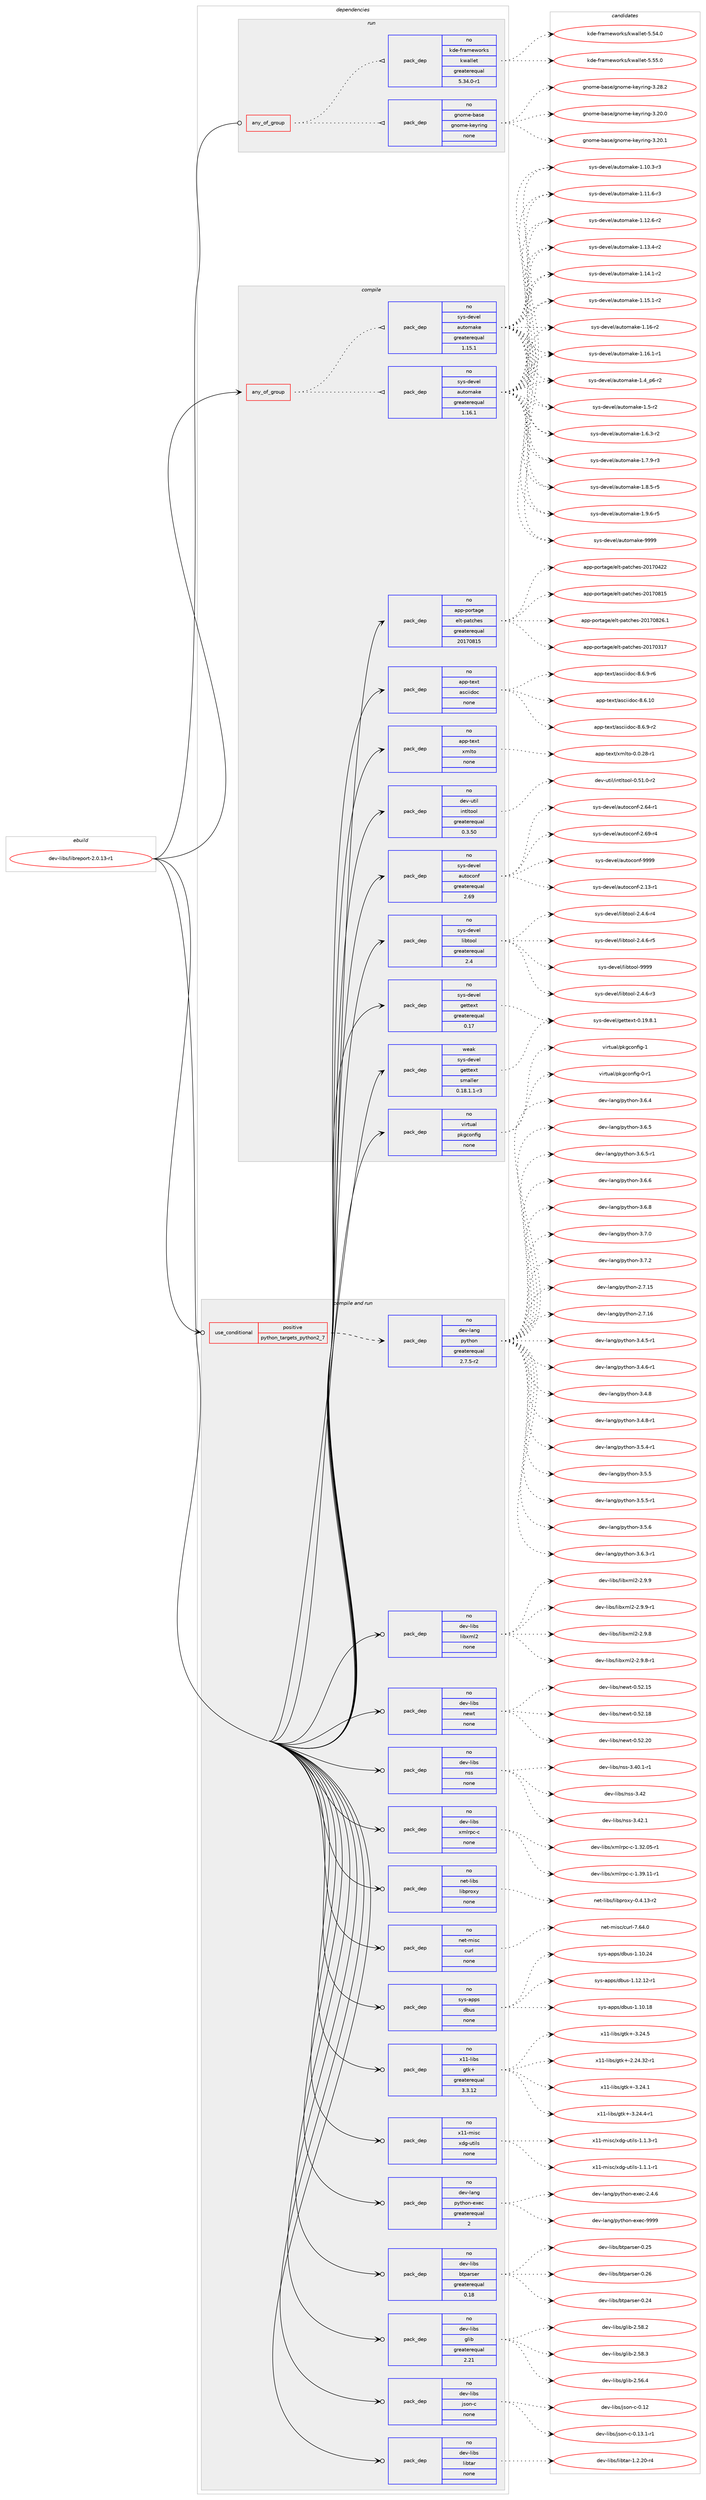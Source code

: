 digraph prolog {

# *************
# Graph options
# *************

newrank=true;
concentrate=true;
compound=true;
graph [rankdir=LR,fontname=Helvetica,fontsize=10,ranksep=1.5];#, ranksep=2.5, nodesep=0.2];
edge  [arrowhead=vee];
node  [fontname=Helvetica,fontsize=10];

# **********
# The ebuild
# **********

subgraph cluster_leftcol {
color=gray;
rank=same;
label=<<i>ebuild</i>>;
id [label="dev-libs/libreport-2.0.13-r1", color=red, width=4, href="../dev-libs/libreport-2.0.13-r1.svg"];
}

# ****************
# The dependencies
# ****************

subgraph cluster_midcol {
color=gray;
label=<<i>dependencies</i>>;
subgraph cluster_compile {
fillcolor="#eeeeee";
style=filled;
label=<<i>compile</i>>;
subgraph any22316 {
dependency1369590 [label=<<TABLE BORDER="0" CELLBORDER="1" CELLSPACING="0" CELLPADDING="4"><TR><TD CELLPADDING="10">any_of_group</TD></TR></TABLE>>, shape=none, color=red];subgraph pack980332 {
dependency1369591 [label=<<TABLE BORDER="0" CELLBORDER="1" CELLSPACING="0" CELLPADDING="4" WIDTH="220"><TR><TD ROWSPAN="6" CELLPADDING="30">pack_dep</TD></TR><TR><TD WIDTH="110">no</TD></TR><TR><TD>sys-devel</TD></TR><TR><TD>automake</TD></TR><TR><TD>greaterequal</TD></TR><TR><TD>1.16.1</TD></TR></TABLE>>, shape=none, color=blue];
}
dependency1369590:e -> dependency1369591:w [weight=20,style="dotted",arrowhead="oinv"];
subgraph pack980333 {
dependency1369592 [label=<<TABLE BORDER="0" CELLBORDER="1" CELLSPACING="0" CELLPADDING="4" WIDTH="220"><TR><TD ROWSPAN="6" CELLPADDING="30">pack_dep</TD></TR><TR><TD WIDTH="110">no</TD></TR><TR><TD>sys-devel</TD></TR><TR><TD>automake</TD></TR><TR><TD>greaterequal</TD></TR><TR><TD>1.15.1</TD></TR></TABLE>>, shape=none, color=blue];
}
dependency1369590:e -> dependency1369592:w [weight=20,style="dotted",arrowhead="oinv"];
}
id:e -> dependency1369590:w [weight=20,style="solid",arrowhead="vee"];
subgraph pack980334 {
dependency1369593 [label=<<TABLE BORDER="0" CELLBORDER="1" CELLSPACING="0" CELLPADDING="4" WIDTH="220"><TR><TD ROWSPAN="6" CELLPADDING="30">pack_dep</TD></TR><TR><TD WIDTH="110">no</TD></TR><TR><TD>app-portage</TD></TR><TR><TD>elt-patches</TD></TR><TR><TD>greaterequal</TD></TR><TR><TD>20170815</TD></TR></TABLE>>, shape=none, color=blue];
}
id:e -> dependency1369593:w [weight=20,style="solid",arrowhead="vee"];
subgraph pack980335 {
dependency1369594 [label=<<TABLE BORDER="0" CELLBORDER="1" CELLSPACING="0" CELLPADDING="4" WIDTH="220"><TR><TD ROWSPAN="6" CELLPADDING="30">pack_dep</TD></TR><TR><TD WIDTH="110">no</TD></TR><TR><TD>app-text</TD></TR><TR><TD>asciidoc</TD></TR><TR><TD>none</TD></TR><TR><TD></TD></TR></TABLE>>, shape=none, color=blue];
}
id:e -> dependency1369594:w [weight=20,style="solid",arrowhead="vee"];
subgraph pack980336 {
dependency1369595 [label=<<TABLE BORDER="0" CELLBORDER="1" CELLSPACING="0" CELLPADDING="4" WIDTH="220"><TR><TD ROWSPAN="6" CELLPADDING="30">pack_dep</TD></TR><TR><TD WIDTH="110">no</TD></TR><TR><TD>app-text</TD></TR><TR><TD>xmlto</TD></TR><TR><TD>none</TD></TR><TR><TD></TD></TR></TABLE>>, shape=none, color=blue];
}
id:e -> dependency1369595:w [weight=20,style="solid",arrowhead="vee"];
subgraph pack980337 {
dependency1369596 [label=<<TABLE BORDER="0" CELLBORDER="1" CELLSPACING="0" CELLPADDING="4" WIDTH="220"><TR><TD ROWSPAN="6" CELLPADDING="30">pack_dep</TD></TR><TR><TD WIDTH="110">no</TD></TR><TR><TD>dev-util</TD></TR><TR><TD>intltool</TD></TR><TR><TD>greaterequal</TD></TR><TR><TD>0.3.50</TD></TR></TABLE>>, shape=none, color=blue];
}
id:e -> dependency1369596:w [weight=20,style="solid",arrowhead="vee"];
subgraph pack980338 {
dependency1369597 [label=<<TABLE BORDER="0" CELLBORDER="1" CELLSPACING="0" CELLPADDING="4" WIDTH="220"><TR><TD ROWSPAN="6" CELLPADDING="30">pack_dep</TD></TR><TR><TD WIDTH="110">no</TD></TR><TR><TD>sys-devel</TD></TR><TR><TD>autoconf</TD></TR><TR><TD>greaterequal</TD></TR><TR><TD>2.69</TD></TR></TABLE>>, shape=none, color=blue];
}
id:e -> dependency1369597:w [weight=20,style="solid",arrowhead="vee"];
subgraph pack980339 {
dependency1369598 [label=<<TABLE BORDER="0" CELLBORDER="1" CELLSPACING="0" CELLPADDING="4" WIDTH="220"><TR><TD ROWSPAN="6" CELLPADDING="30">pack_dep</TD></TR><TR><TD WIDTH="110">no</TD></TR><TR><TD>sys-devel</TD></TR><TR><TD>gettext</TD></TR><TR><TD>greaterequal</TD></TR><TR><TD>0.17</TD></TR></TABLE>>, shape=none, color=blue];
}
id:e -> dependency1369598:w [weight=20,style="solid",arrowhead="vee"];
subgraph pack980340 {
dependency1369599 [label=<<TABLE BORDER="0" CELLBORDER="1" CELLSPACING="0" CELLPADDING="4" WIDTH="220"><TR><TD ROWSPAN="6" CELLPADDING="30">pack_dep</TD></TR><TR><TD WIDTH="110">no</TD></TR><TR><TD>sys-devel</TD></TR><TR><TD>libtool</TD></TR><TR><TD>greaterequal</TD></TR><TR><TD>2.4</TD></TR></TABLE>>, shape=none, color=blue];
}
id:e -> dependency1369599:w [weight=20,style="solid",arrowhead="vee"];
subgraph pack980341 {
dependency1369600 [label=<<TABLE BORDER="0" CELLBORDER="1" CELLSPACING="0" CELLPADDING="4" WIDTH="220"><TR><TD ROWSPAN="6" CELLPADDING="30">pack_dep</TD></TR><TR><TD WIDTH="110">no</TD></TR><TR><TD>virtual</TD></TR><TR><TD>pkgconfig</TD></TR><TR><TD>none</TD></TR><TR><TD></TD></TR></TABLE>>, shape=none, color=blue];
}
id:e -> dependency1369600:w [weight=20,style="solid",arrowhead="vee"];
subgraph pack980342 {
dependency1369601 [label=<<TABLE BORDER="0" CELLBORDER="1" CELLSPACING="0" CELLPADDING="4" WIDTH="220"><TR><TD ROWSPAN="6" CELLPADDING="30">pack_dep</TD></TR><TR><TD WIDTH="110">weak</TD></TR><TR><TD>sys-devel</TD></TR><TR><TD>gettext</TD></TR><TR><TD>smaller</TD></TR><TR><TD>0.18.1.1-r3</TD></TR></TABLE>>, shape=none, color=blue];
}
id:e -> dependency1369601:w [weight=20,style="solid",arrowhead="vee"];
}
subgraph cluster_compileandrun {
fillcolor="#eeeeee";
style=filled;
label=<<i>compile and run</i>>;
subgraph cond366380 {
dependency1369602 [label=<<TABLE BORDER="0" CELLBORDER="1" CELLSPACING="0" CELLPADDING="4"><TR><TD ROWSPAN="3" CELLPADDING="10">use_conditional</TD></TR><TR><TD>positive</TD></TR><TR><TD>python_targets_python2_7</TD></TR></TABLE>>, shape=none, color=red];
subgraph pack980343 {
dependency1369603 [label=<<TABLE BORDER="0" CELLBORDER="1" CELLSPACING="0" CELLPADDING="4" WIDTH="220"><TR><TD ROWSPAN="6" CELLPADDING="30">pack_dep</TD></TR><TR><TD WIDTH="110">no</TD></TR><TR><TD>dev-lang</TD></TR><TR><TD>python</TD></TR><TR><TD>greaterequal</TD></TR><TR><TD>2.7.5-r2</TD></TR></TABLE>>, shape=none, color=blue];
}
dependency1369602:e -> dependency1369603:w [weight=20,style="dashed",arrowhead="vee"];
}
id:e -> dependency1369602:w [weight=20,style="solid",arrowhead="odotvee"];
subgraph pack980344 {
dependency1369604 [label=<<TABLE BORDER="0" CELLBORDER="1" CELLSPACING="0" CELLPADDING="4" WIDTH="220"><TR><TD ROWSPAN="6" CELLPADDING="30">pack_dep</TD></TR><TR><TD WIDTH="110">no</TD></TR><TR><TD>dev-lang</TD></TR><TR><TD>python-exec</TD></TR><TR><TD>greaterequal</TD></TR><TR><TD>2</TD></TR></TABLE>>, shape=none, color=blue];
}
id:e -> dependency1369604:w [weight=20,style="solid",arrowhead="odotvee"];
subgraph pack980345 {
dependency1369605 [label=<<TABLE BORDER="0" CELLBORDER="1" CELLSPACING="0" CELLPADDING="4" WIDTH="220"><TR><TD ROWSPAN="6" CELLPADDING="30">pack_dep</TD></TR><TR><TD WIDTH="110">no</TD></TR><TR><TD>dev-libs</TD></TR><TR><TD>btparser</TD></TR><TR><TD>greaterequal</TD></TR><TR><TD>0.18</TD></TR></TABLE>>, shape=none, color=blue];
}
id:e -> dependency1369605:w [weight=20,style="solid",arrowhead="odotvee"];
subgraph pack980346 {
dependency1369606 [label=<<TABLE BORDER="0" CELLBORDER="1" CELLSPACING="0" CELLPADDING="4" WIDTH="220"><TR><TD ROWSPAN="6" CELLPADDING="30">pack_dep</TD></TR><TR><TD WIDTH="110">no</TD></TR><TR><TD>dev-libs</TD></TR><TR><TD>glib</TD></TR><TR><TD>greaterequal</TD></TR><TR><TD>2.21</TD></TR></TABLE>>, shape=none, color=blue];
}
id:e -> dependency1369606:w [weight=20,style="solid",arrowhead="odotvee"];
subgraph pack980347 {
dependency1369607 [label=<<TABLE BORDER="0" CELLBORDER="1" CELLSPACING="0" CELLPADDING="4" WIDTH="220"><TR><TD ROWSPAN="6" CELLPADDING="30">pack_dep</TD></TR><TR><TD WIDTH="110">no</TD></TR><TR><TD>dev-libs</TD></TR><TR><TD>json-c</TD></TR><TR><TD>none</TD></TR><TR><TD></TD></TR></TABLE>>, shape=none, color=blue];
}
id:e -> dependency1369607:w [weight=20,style="solid",arrowhead="odotvee"];
subgraph pack980348 {
dependency1369608 [label=<<TABLE BORDER="0" CELLBORDER="1" CELLSPACING="0" CELLPADDING="4" WIDTH="220"><TR><TD ROWSPAN="6" CELLPADDING="30">pack_dep</TD></TR><TR><TD WIDTH="110">no</TD></TR><TR><TD>dev-libs</TD></TR><TR><TD>libtar</TD></TR><TR><TD>none</TD></TR><TR><TD></TD></TR></TABLE>>, shape=none, color=blue];
}
id:e -> dependency1369608:w [weight=20,style="solid",arrowhead="odotvee"];
subgraph pack980349 {
dependency1369609 [label=<<TABLE BORDER="0" CELLBORDER="1" CELLSPACING="0" CELLPADDING="4" WIDTH="220"><TR><TD ROWSPAN="6" CELLPADDING="30">pack_dep</TD></TR><TR><TD WIDTH="110">no</TD></TR><TR><TD>dev-libs</TD></TR><TR><TD>libxml2</TD></TR><TR><TD>none</TD></TR><TR><TD></TD></TR></TABLE>>, shape=none, color=blue];
}
id:e -> dependency1369609:w [weight=20,style="solid",arrowhead="odotvee"];
subgraph pack980350 {
dependency1369610 [label=<<TABLE BORDER="0" CELLBORDER="1" CELLSPACING="0" CELLPADDING="4" WIDTH="220"><TR><TD ROWSPAN="6" CELLPADDING="30">pack_dep</TD></TR><TR><TD WIDTH="110">no</TD></TR><TR><TD>dev-libs</TD></TR><TR><TD>newt</TD></TR><TR><TD>none</TD></TR><TR><TD></TD></TR></TABLE>>, shape=none, color=blue];
}
id:e -> dependency1369610:w [weight=20,style="solid",arrowhead="odotvee"];
subgraph pack980351 {
dependency1369611 [label=<<TABLE BORDER="0" CELLBORDER="1" CELLSPACING="0" CELLPADDING="4" WIDTH="220"><TR><TD ROWSPAN="6" CELLPADDING="30">pack_dep</TD></TR><TR><TD WIDTH="110">no</TD></TR><TR><TD>dev-libs</TD></TR><TR><TD>nss</TD></TR><TR><TD>none</TD></TR><TR><TD></TD></TR></TABLE>>, shape=none, color=blue];
}
id:e -> dependency1369611:w [weight=20,style="solid",arrowhead="odotvee"];
subgraph pack980352 {
dependency1369612 [label=<<TABLE BORDER="0" CELLBORDER="1" CELLSPACING="0" CELLPADDING="4" WIDTH="220"><TR><TD ROWSPAN="6" CELLPADDING="30">pack_dep</TD></TR><TR><TD WIDTH="110">no</TD></TR><TR><TD>dev-libs</TD></TR><TR><TD>xmlrpc-c</TD></TR><TR><TD>none</TD></TR><TR><TD></TD></TR></TABLE>>, shape=none, color=blue];
}
id:e -> dependency1369612:w [weight=20,style="solid",arrowhead="odotvee"];
subgraph pack980353 {
dependency1369613 [label=<<TABLE BORDER="0" CELLBORDER="1" CELLSPACING="0" CELLPADDING="4" WIDTH="220"><TR><TD ROWSPAN="6" CELLPADDING="30">pack_dep</TD></TR><TR><TD WIDTH="110">no</TD></TR><TR><TD>net-libs</TD></TR><TR><TD>libproxy</TD></TR><TR><TD>none</TD></TR><TR><TD></TD></TR></TABLE>>, shape=none, color=blue];
}
id:e -> dependency1369613:w [weight=20,style="solid",arrowhead="odotvee"];
subgraph pack980354 {
dependency1369614 [label=<<TABLE BORDER="0" CELLBORDER="1" CELLSPACING="0" CELLPADDING="4" WIDTH="220"><TR><TD ROWSPAN="6" CELLPADDING="30">pack_dep</TD></TR><TR><TD WIDTH="110">no</TD></TR><TR><TD>net-misc</TD></TR><TR><TD>curl</TD></TR><TR><TD>none</TD></TR><TR><TD></TD></TR></TABLE>>, shape=none, color=blue];
}
id:e -> dependency1369614:w [weight=20,style="solid",arrowhead="odotvee"];
subgraph pack980355 {
dependency1369615 [label=<<TABLE BORDER="0" CELLBORDER="1" CELLSPACING="0" CELLPADDING="4" WIDTH="220"><TR><TD ROWSPAN="6" CELLPADDING="30">pack_dep</TD></TR><TR><TD WIDTH="110">no</TD></TR><TR><TD>sys-apps</TD></TR><TR><TD>dbus</TD></TR><TR><TD>none</TD></TR><TR><TD></TD></TR></TABLE>>, shape=none, color=blue];
}
id:e -> dependency1369615:w [weight=20,style="solid",arrowhead="odotvee"];
subgraph pack980356 {
dependency1369616 [label=<<TABLE BORDER="0" CELLBORDER="1" CELLSPACING="0" CELLPADDING="4" WIDTH="220"><TR><TD ROWSPAN="6" CELLPADDING="30">pack_dep</TD></TR><TR><TD WIDTH="110">no</TD></TR><TR><TD>x11-libs</TD></TR><TR><TD>gtk+</TD></TR><TR><TD>greaterequal</TD></TR><TR><TD>3.3.12</TD></TR></TABLE>>, shape=none, color=blue];
}
id:e -> dependency1369616:w [weight=20,style="solid",arrowhead="odotvee"];
subgraph pack980357 {
dependency1369617 [label=<<TABLE BORDER="0" CELLBORDER="1" CELLSPACING="0" CELLPADDING="4" WIDTH="220"><TR><TD ROWSPAN="6" CELLPADDING="30">pack_dep</TD></TR><TR><TD WIDTH="110">no</TD></TR><TR><TD>x11-misc</TD></TR><TR><TD>xdg-utils</TD></TR><TR><TD>none</TD></TR><TR><TD></TD></TR></TABLE>>, shape=none, color=blue];
}
id:e -> dependency1369617:w [weight=20,style="solid",arrowhead="odotvee"];
}
subgraph cluster_run {
fillcolor="#eeeeee";
style=filled;
label=<<i>run</i>>;
subgraph any22317 {
dependency1369618 [label=<<TABLE BORDER="0" CELLBORDER="1" CELLSPACING="0" CELLPADDING="4"><TR><TD CELLPADDING="10">any_of_group</TD></TR></TABLE>>, shape=none, color=red];subgraph pack980358 {
dependency1369619 [label=<<TABLE BORDER="0" CELLBORDER="1" CELLSPACING="0" CELLPADDING="4" WIDTH="220"><TR><TD ROWSPAN="6" CELLPADDING="30">pack_dep</TD></TR><TR><TD WIDTH="110">no</TD></TR><TR><TD>gnome-base</TD></TR><TR><TD>gnome-keyring</TD></TR><TR><TD>none</TD></TR><TR><TD></TD></TR></TABLE>>, shape=none, color=blue];
}
dependency1369618:e -> dependency1369619:w [weight=20,style="dotted",arrowhead="oinv"];
subgraph pack980359 {
dependency1369620 [label=<<TABLE BORDER="0" CELLBORDER="1" CELLSPACING="0" CELLPADDING="4" WIDTH="220"><TR><TD ROWSPAN="6" CELLPADDING="30">pack_dep</TD></TR><TR><TD WIDTH="110">no</TD></TR><TR><TD>kde-frameworks</TD></TR><TR><TD>kwallet</TD></TR><TR><TD>greaterequal</TD></TR><TR><TD>5.34.0-r1</TD></TR></TABLE>>, shape=none, color=blue];
}
dependency1369618:e -> dependency1369620:w [weight=20,style="dotted",arrowhead="oinv"];
}
id:e -> dependency1369618:w [weight=20,style="solid",arrowhead="odot"];
}
}

# **************
# The candidates
# **************

subgraph cluster_choices {
rank=same;
color=gray;
label=<<i>candidates</i>>;

subgraph choice980332 {
color=black;
nodesep=1;
choice11512111545100101118101108479711711611110997107101454946494846514511451 [label="sys-devel/automake-1.10.3-r3", color=red, width=4,href="../sys-devel/automake-1.10.3-r3.svg"];
choice11512111545100101118101108479711711611110997107101454946494946544511451 [label="sys-devel/automake-1.11.6-r3", color=red, width=4,href="../sys-devel/automake-1.11.6-r3.svg"];
choice11512111545100101118101108479711711611110997107101454946495046544511450 [label="sys-devel/automake-1.12.6-r2", color=red, width=4,href="../sys-devel/automake-1.12.6-r2.svg"];
choice11512111545100101118101108479711711611110997107101454946495146524511450 [label="sys-devel/automake-1.13.4-r2", color=red, width=4,href="../sys-devel/automake-1.13.4-r2.svg"];
choice11512111545100101118101108479711711611110997107101454946495246494511450 [label="sys-devel/automake-1.14.1-r2", color=red, width=4,href="../sys-devel/automake-1.14.1-r2.svg"];
choice11512111545100101118101108479711711611110997107101454946495346494511450 [label="sys-devel/automake-1.15.1-r2", color=red, width=4,href="../sys-devel/automake-1.15.1-r2.svg"];
choice1151211154510010111810110847971171161111099710710145494649544511450 [label="sys-devel/automake-1.16-r2", color=red, width=4,href="../sys-devel/automake-1.16-r2.svg"];
choice11512111545100101118101108479711711611110997107101454946495446494511449 [label="sys-devel/automake-1.16.1-r1", color=red, width=4,href="../sys-devel/automake-1.16.1-r1.svg"];
choice115121115451001011181011084797117116111109971071014549465295112544511450 [label="sys-devel/automake-1.4_p6-r2", color=red, width=4,href="../sys-devel/automake-1.4_p6-r2.svg"];
choice11512111545100101118101108479711711611110997107101454946534511450 [label="sys-devel/automake-1.5-r2", color=red, width=4,href="../sys-devel/automake-1.5-r2.svg"];
choice115121115451001011181011084797117116111109971071014549465446514511450 [label="sys-devel/automake-1.6.3-r2", color=red, width=4,href="../sys-devel/automake-1.6.3-r2.svg"];
choice115121115451001011181011084797117116111109971071014549465546574511451 [label="sys-devel/automake-1.7.9-r3", color=red, width=4,href="../sys-devel/automake-1.7.9-r3.svg"];
choice115121115451001011181011084797117116111109971071014549465646534511453 [label="sys-devel/automake-1.8.5-r5", color=red, width=4,href="../sys-devel/automake-1.8.5-r5.svg"];
choice115121115451001011181011084797117116111109971071014549465746544511453 [label="sys-devel/automake-1.9.6-r5", color=red, width=4,href="../sys-devel/automake-1.9.6-r5.svg"];
choice115121115451001011181011084797117116111109971071014557575757 [label="sys-devel/automake-9999", color=red, width=4,href="../sys-devel/automake-9999.svg"];
dependency1369591:e -> choice11512111545100101118101108479711711611110997107101454946494846514511451:w [style=dotted,weight="100"];
dependency1369591:e -> choice11512111545100101118101108479711711611110997107101454946494946544511451:w [style=dotted,weight="100"];
dependency1369591:e -> choice11512111545100101118101108479711711611110997107101454946495046544511450:w [style=dotted,weight="100"];
dependency1369591:e -> choice11512111545100101118101108479711711611110997107101454946495146524511450:w [style=dotted,weight="100"];
dependency1369591:e -> choice11512111545100101118101108479711711611110997107101454946495246494511450:w [style=dotted,weight="100"];
dependency1369591:e -> choice11512111545100101118101108479711711611110997107101454946495346494511450:w [style=dotted,weight="100"];
dependency1369591:e -> choice1151211154510010111810110847971171161111099710710145494649544511450:w [style=dotted,weight="100"];
dependency1369591:e -> choice11512111545100101118101108479711711611110997107101454946495446494511449:w [style=dotted,weight="100"];
dependency1369591:e -> choice115121115451001011181011084797117116111109971071014549465295112544511450:w [style=dotted,weight="100"];
dependency1369591:e -> choice11512111545100101118101108479711711611110997107101454946534511450:w [style=dotted,weight="100"];
dependency1369591:e -> choice115121115451001011181011084797117116111109971071014549465446514511450:w [style=dotted,weight="100"];
dependency1369591:e -> choice115121115451001011181011084797117116111109971071014549465546574511451:w [style=dotted,weight="100"];
dependency1369591:e -> choice115121115451001011181011084797117116111109971071014549465646534511453:w [style=dotted,weight="100"];
dependency1369591:e -> choice115121115451001011181011084797117116111109971071014549465746544511453:w [style=dotted,weight="100"];
dependency1369591:e -> choice115121115451001011181011084797117116111109971071014557575757:w [style=dotted,weight="100"];
}
subgraph choice980333 {
color=black;
nodesep=1;
choice11512111545100101118101108479711711611110997107101454946494846514511451 [label="sys-devel/automake-1.10.3-r3", color=red, width=4,href="../sys-devel/automake-1.10.3-r3.svg"];
choice11512111545100101118101108479711711611110997107101454946494946544511451 [label="sys-devel/automake-1.11.6-r3", color=red, width=4,href="../sys-devel/automake-1.11.6-r3.svg"];
choice11512111545100101118101108479711711611110997107101454946495046544511450 [label="sys-devel/automake-1.12.6-r2", color=red, width=4,href="../sys-devel/automake-1.12.6-r2.svg"];
choice11512111545100101118101108479711711611110997107101454946495146524511450 [label="sys-devel/automake-1.13.4-r2", color=red, width=4,href="../sys-devel/automake-1.13.4-r2.svg"];
choice11512111545100101118101108479711711611110997107101454946495246494511450 [label="sys-devel/automake-1.14.1-r2", color=red, width=4,href="../sys-devel/automake-1.14.1-r2.svg"];
choice11512111545100101118101108479711711611110997107101454946495346494511450 [label="sys-devel/automake-1.15.1-r2", color=red, width=4,href="../sys-devel/automake-1.15.1-r2.svg"];
choice1151211154510010111810110847971171161111099710710145494649544511450 [label="sys-devel/automake-1.16-r2", color=red, width=4,href="../sys-devel/automake-1.16-r2.svg"];
choice11512111545100101118101108479711711611110997107101454946495446494511449 [label="sys-devel/automake-1.16.1-r1", color=red, width=4,href="../sys-devel/automake-1.16.1-r1.svg"];
choice115121115451001011181011084797117116111109971071014549465295112544511450 [label="sys-devel/automake-1.4_p6-r2", color=red, width=4,href="../sys-devel/automake-1.4_p6-r2.svg"];
choice11512111545100101118101108479711711611110997107101454946534511450 [label="sys-devel/automake-1.5-r2", color=red, width=4,href="../sys-devel/automake-1.5-r2.svg"];
choice115121115451001011181011084797117116111109971071014549465446514511450 [label="sys-devel/automake-1.6.3-r2", color=red, width=4,href="../sys-devel/automake-1.6.3-r2.svg"];
choice115121115451001011181011084797117116111109971071014549465546574511451 [label="sys-devel/automake-1.7.9-r3", color=red, width=4,href="../sys-devel/automake-1.7.9-r3.svg"];
choice115121115451001011181011084797117116111109971071014549465646534511453 [label="sys-devel/automake-1.8.5-r5", color=red, width=4,href="../sys-devel/automake-1.8.5-r5.svg"];
choice115121115451001011181011084797117116111109971071014549465746544511453 [label="sys-devel/automake-1.9.6-r5", color=red, width=4,href="../sys-devel/automake-1.9.6-r5.svg"];
choice115121115451001011181011084797117116111109971071014557575757 [label="sys-devel/automake-9999", color=red, width=4,href="../sys-devel/automake-9999.svg"];
dependency1369592:e -> choice11512111545100101118101108479711711611110997107101454946494846514511451:w [style=dotted,weight="100"];
dependency1369592:e -> choice11512111545100101118101108479711711611110997107101454946494946544511451:w [style=dotted,weight="100"];
dependency1369592:e -> choice11512111545100101118101108479711711611110997107101454946495046544511450:w [style=dotted,weight="100"];
dependency1369592:e -> choice11512111545100101118101108479711711611110997107101454946495146524511450:w [style=dotted,weight="100"];
dependency1369592:e -> choice11512111545100101118101108479711711611110997107101454946495246494511450:w [style=dotted,weight="100"];
dependency1369592:e -> choice11512111545100101118101108479711711611110997107101454946495346494511450:w [style=dotted,weight="100"];
dependency1369592:e -> choice1151211154510010111810110847971171161111099710710145494649544511450:w [style=dotted,weight="100"];
dependency1369592:e -> choice11512111545100101118101108479711711611110997107101454946495446494511449:w [style=dotted,weight="100"];
dependency1369592:e -> choice115121115451001011181011084797117116111109971071014549465295112544511450:w [style=dotted,weight="100"];
dependency1369592:e -> choice11512111545100101118101108479711711611110997107101454946534511450:w [style=dotted,weight="100"];
dependency1369592:e -> choice115121115451001011181011084797117116111109971071014549465446514511450:w [style=dotted,weight="100"];
dependency1369592:e -> choice115121115451001011181011084797117116111109971071014549465546574511451:w [style=dotted,weight="100"];
dependency1369592:e -> choice115121115451001011181011084797117116111109971071014549465646534511453:w [style=dotted,weight="100"];
dependency1369592:e -> choice115121115451001011181011084797117116111109971071014549465746544511453:w [style=dotted,weight="100"];
dependency1369592:e -> choice115121115451001011181011084797117116111109971071014557575757:w [style=dotted,weight="100"];
}
subgraph choice980334 {
color=black;
nodesep=1;
choice97112112451121111141169710310147101108116451129711699104101115455048495548514955 [label="app-portage/elt-patches-20170317", color=red, width=4,href="../app-portage/elt-patches-20170317.svg"];
choice97112112451121111141169710310147101108116451129711699104101115455048495548525050 [label="app-portage/elt-patches-20170422", color=red, width=4,href="../app-portage/elt-patches-20170422.svg"];
choice97112112451121111141169710310147101108116451129711699104101115455048495548564953 [label="app-portage/elt-patches-20170815", color=red, width=4,href="../app-portage/elt-patches-20170815.svg"];
choice971121124511211111411697103101471011081164511297116991041011154550484955485650544649 [label="app-portage/elt-patches-20170826.1", color=red, width=4,href="../app-portage/elt-patches-20170826.1.svg"];
dependency1369593:e -> choice97112112451121111141169710310147101108116451129711699104101115455048495548514955:w [style=dotted,weight="100"];
dependency1369593:e -> choice97112112451121111141169710310147101108116451129711699104101115455048495548525050:w [style=dotted,weight="100"];
dependency1369593:e -> choice97112112451121111141169710310147101108116451129711699104101115455048495548564953:w [style=dotted,weight="100"];
dependency1369593:e -> choice971121124511211111411697103101471011081164511297116991041011154550484955485650544649:w [style=dotted,weight="100"];
}
subgraph choice980335 {
color=black;
nodesep=1;
choice97112112451161011201164797115991051051001119945564654464948 [label="app-text/asciidoc-8.6.10", color=red, width=4,href="../app-text/asciidoc-8.6.10.svg"];
choice9711211245116101120116479711599105105100111994556465446574511450 [label="app-text/asciidoc-8.6.9-r2", color=red, width=4,href="../app-text/asciidoc-8.6.9-r2.svg"];
choice9711211245116101120116479711599105105100111994556465446574511454 [label="app-text/asciidoc-8.6.9-r6", color=red, width=4,href="../app-text/asciidoc-8.6.9-r6.svg"];
dependency1369594:e -> choice97112112451161011201164797115991051051001119945564654464948:w [style=dotted,weight="100"];
dependency1369594:e -> choice9711211245116101120116479711599105105100111994556465446574511450:w [style=dotted,weight="100"];
dependency1369594:e -> choice9711211245116101120116479711599105105100111994556465446574511454:w [style=dotted,weight="100"];
}
subgraph choice980336 {
color=black;
nodesep=1;
choice971121124511610112011647120109108116111454846484650564511449 [label="app-text/xmlto-0.0.28-r1", color=red, width=4,href="../app-text/xmlto-0.0.28-r1.svg"];
dependency1369595:e -> choice971121124511610112011647120109108116111454846484650564511449:w [style=dotted,weight="100"];
}
subgraph choice980337 {
color=black;
nodesep=1;
choice1001011184511711610510847105110116108116111111108454846534946484511450 [label="dev-util/intltool-0.51.0-r2", color=red, width=4,href="../dev-util/intltool-0.51.0-r2.svg"];
dependency1369596:e -> choice1001011184511711610510847105110116108116111111108454846534946484511450:w [style=dotted,weight="100"];
}
subgraph choice980338 {
color=black;
nodesep=1;
choice1151211154510010111810110847971171161119911111010245504649514511449 [label="sys-devel/autoconf-2.13-r1", color=red, width=4,href="../sys-devel/autoconf-2.13-r1.svg"];
choice1151211154510010111810110847971171161119911111010245504654524511449 [label="sys-devel/autoconf-2.64-r1", color=red, width=4,href="../sys-devel/autoconf-2.64-r1.svg"];
choice1151211154510010111810110847971171161119911111010245504654574511452 [label="sys-devel/autoconf-2.69-r4", color=red, width=4,href="../sys-devel/autoconf-2.69-r4.svg"];
choice115121115451001011181011084797117116111991111101024557575757 [label="sys-devel/autoconf-9999", color=red, width=4,href="../sys-devel/autoconf-9999.svg"];
dependency1369597:e -> choice1151211154510010111810110847971171161119911111010245504649514511449:w [style=dotted,weight="100"];
dependency1369597:e -> choice1151211154510010111810110847971171161119911111010245504654524511449:w [style=dotted,weight="100"];
dependency1369597:e -> choice1151211154510010111810110847971171161119911111010245504654574511452:w [style=dotted,weight="100"];
dependency1369597:e -> choice115121115451001011181011084797117116111991111101024557575757:w [style=dotted,weight="100"];
}
subgraph choice980339 {
color=black;
nodesep=1;
choice1151211154510010111810110847103101116116101120116454846495746564649 [label="sys-devel/gettext-0.19.8.1", color=red, width=4,href="../sys-devel/gettext-0.19.8.1.svg"];
dependency1369598:e -> choice1151211154510010111810110847103101116116101120116454846495746564649:w [style=dotted,weight="100"];
}
subgraph choice980340 {
color=black;
nodesep=1;
choice1151211154510010111810110847108105981161111111084550465246544511451 [label="sys-devel/libtool-2.4.6-r3", color=red, width=4,href="../sys-devel/libtool-2.4.6-r3.svg"];
choice1151211154510010111810110847108105981161111111084550465246544511452 [label="sys-devel/libtool-2.4.6-r4", color=red, width=4,href="../sys-devel/libtool-2.4.6-r4.svg"];
choice1151211154510010111810110847108105981161111111084550465246544511453 [label="sys-devel/libtool-2.4.6-r5", color=red, width=4,href="../sys-devel/libtool-2.4.6-r5.svg"];
choice1151211154510010111810110847108105981161111111084557575757 [label="sys-devel/libtool-9999", color=red, width=4,href="../sys-devel/libtool-9999.svg"];
dependency1369599:e -> choice1151211154510010111810110847108105981161111111084550465246544511451:w [style=dotted,weight="100"];
dependency1369599:e -> choice1151211154510010111810110847108105981161111111084550465246544511452:w [style=dotted,weight="100"];
dependency1369599:e -> choice1151211154510010111810110847108105981161111111084550465246544511453:w [style=dotted,weight="100"];
dependency1369599:e -> choice1151211154510010111810110847108105981161111111084557575757:w [style=dotted,weight="100"];
}
subgraph choice980341 {
color=black;
nodesep=1;
choice11810511411611797108471121071039911111010210510345484511449 [label="virtual/pkgconfig-0-r1", color=red, width=4,href="../virtual/pkgconfig-0-r1.svg"];
choice1181051141161179710847112107103991111101021051034549 [label="virtual/pkgconfig-1", color=red, width=4,href="../virtual/pkgconfig-1.svg"];
dependency1369600:e -> choice11810511411611797108471121071039911111010210510345484511449:w [style=dotted,weight="100"];
dependency1369600:e -> choice1181051141161179710847112107103991111101021051034549:w [style=dotted,weight="100"];
}
subgraph choice980342 {
color=black;
nodesep=1;
choice1151211154510010111810110847103101116116101120116454846495746564649 [label="sys-devel/gettext-0.19.8.1", color=red, width=4,href="../sys-devel/gettext-0.19.8.1.svg"];
dependency1369601:e -> choice1151211154510010111810110847103101116116101120116454846495746564649:w [style=dotted,weight="100"];
}
subgraph choice980343 {
color=black;
nodesep=1;
choice10010111845108971101034711212111610411111045504655464953 [label="dev-lang/python-2.7.15", color=red, width=4,href="../dev-lang/python-2.7.15.svg"];
choice10010111845108971101034711212111610411111045504655464954 [label="dev-lang/python-2.7.16", color=red, width=4,href="../dev-lang/python-2.7.16.svg"];
choice1001011184510897110103471121211161041111104551465246534511449 [label="dev-lang/python-3.4.5-r1", color=red, width=4,href="../dev-lang/python-3.4.5-r1.svg"];
choice1001011184510897110103471121211161041111104551465246544511449 [label="dev-lang/python-3.4.6-r1", color=red, width=4,href="../dev-lang/python-3.4.6-r1.svg"];
choice100101118451089711010347112121116104111110455146524656 [label="dev-lang/python-3.4.8", color=red, width=4,href="../dev-lang/python-3.4.8.svg"];
choice1001011184510897110103471121211161041111104551465246564511449 [label="dev-lang/python-3.4.8-r1", color=red, width=4,href="../dev-lang/python-3.4.8-r1.svg"];
choice1001011184510897110103471121211161041111104551465346524511449 [label="dev-lang/python-3.5.4-r1", color=red, width=4,href="../dev-lang/python-3.5.4-r1.svg"];
choice100101118451089711010347112121116104111110455146534653 [label="dev-lang/python-3.5.5", color=red, width=4,href="../dev-lang/python-3.5.5.svg"];
choice1001011184510897110103471121211161041111104551465346534511449 [label="dev-lang/python-3.5.5-r1", color=red, width=4,href="../dev-lang/python-3.5.5-r1.svg"];
choice100101118451089711010347112121116104111110455146534654 [label="dev-lang/python-3.5.6", color=red, width=4,href="../dev-lang/python-3.5.6.svg"];
choice1001011184510897110103471121211161041111104551465446514511449 [label="dev-lang/python-3.6.3-r1", color=red, width=4,href="../dev-lang/python-3.6.3-r1.svg"];
choice100101118451089711010347112121116104111110455146544652 [label="dev-lang/python-3.6.4", color=red, width=4,href="../dev-lang/python-3.6.4.svg"];
choice100101118451089711010347112121116104111110455146544653 [label="dev-lang/python-3.6.5", color=red, width=4,href="../dev-lang/python-3.6.5.svg"];
choice1001011184510897110103471121211161041111104551465446534511449 [label="dev-lang/python-3.6.5-r1", color=red, width=4,href="../dev-lang/python-3.6.5-r1.svg"];
choice100101118451089711010347112121116104111110455146544654 [label="dev-lang/python-3.6.6", color=red, width=4,href="../dev-lang/python-3.6.6.svg"];
choice100101118451089711010347112121116104111110455146544656 [label="dev-lang/python-3.6.8", color=red, width=4,href="../dev-lang/python-3.6.8.svg"];
choice100101118451089711010347112121116104111110455146554648 [label="dev-lang/python-3.7.0", color=red, width=4,href="../dev-lang/python-3.7.0.svg"];
choice100101118451089711010347112121116104111110455146554650 [label="dev-lang/python-3.7.2", color=red, width=4,href="../dev-lang/python-3.7.2.svg"];
dependency1369603:e -> choice10010111845108971101034711212111610411111045504655464953:w [style=dotted,weight="100"];
dependency1369603:e -> choice10010111845108971101034711212111610411111045504655464954:w [style=dotted,weight="100"];
dependency1369603:e -> choice1001011184510897110103471121211161041111104551465246534511449:w [style=dotted,weight="100"];
dependency1369603:e -> choice1001011184510897110103471121211161041111104551465246544511449:w [style=dotted,weight="100"];
dependency1369603:e -> choice100101118451089711010347112121116104111110455146524656:w [style=dotted,weight="100"];
dependency1369603:e -> choice1001011184510897110103471121211161041111104551465246564511449:w [style=dotted,weight="100"];
dependency1369603:e -> choice1001011184510897110103471121211161041111104551465346524511449:w [style=dotted,weight="100"];
dependency1369603:e -> choice100101118451089711010347112121116104111110455146534653:w [style=dotted,weight="100"];
dependency1369603:e -> choice1001011184510897110103471121211161041111104551465346534511449:w [style=dotted,weight="100"];
dependency1369603:e -> choice100101118451089711010347112121116104111110455146534654:w [style=dotted,weight="100"];
dependency1369603:e -> choice1001011184510897110103471121211161041111104551465446514511449:w [style=dotted,weight="100"];
dependency1369603:e -> choice100101118451089711010347112121116104111110455146544652:w [style=dotted,weight="100"];
dependency1369603:e -> choice100101118451089711010347112121116104111110455146544653:w [style=dotted,weight="100"];
dependency1369603:e -> choice1001011184510897110103471121211161041111104551465446534511449:w [style=dotted,weight="100"];
dependency1369603:e -> choice100101118451089711010347112121116104111110455146544654:w [style=dotted,weight="100"];
dependency1369603:e -> choice100101118451089711010347112121116104111110455146544656:w [style=dotted,weight="100"];
dependency1369603:e -> choice100101118451089711010347112121116104111110455146554648:w [style=dotted,weight="100"];
dependency1369603:e -> choice100101118451089711010347112121116104111110455146554650:w [style=dotted,weight="100"];
}
subgraph choice980344 {
color=black;
nodesep=1;
choice1001011184510897110103471121211161041111104510112010199455046524654 [label="dev-lang/python-exec-2.4.6", color=red, width=4,href="../dev-lang/python-exec-2.4.6.svg"];
choice10010111845108971101034711212111610411111045101120101994557575757 [label="dev-lang/python-exec-9999", color=red, width=4,href="../dev-lang/python-exec-9999.svg"];
dependency1369604:e -> choice1001011184510897110103471121211161041111104510112010199455046524654:w [style=dotted,weight="100"];
dependency1369604:e -> choice10010111845108971101034711212111610411111045101120101994557575757:w [style=dotted,weight="100"];
}
subgraph choice980345 {
color=black;
nodesep=1;
choice10010111845108105981154798116112971141151011144548465052 [label="dev-libs/btparser-0.24", color=red, width=4,href="../dev-libs/btparser-0.24.svg"];
choice10010111845108105981154798116112971141151011144548465053 [label="dev-libs/btparser-0.25", color=red, width=4,href="../dev-libs/btparser-0.25.svg"];
choice10010111845108105981154798116112971141151011144548465054 [label="dev-libs/btparser-0.26", color=red, width=4,href="../dev-libs/btparser-0.26.svg"];
dependency1369605:e -> choice10010111845108105981154798116112971141151011144548465052:w [style=dotted,weight="100"];
dependency1369605:e -> choice10010111845108105981154798116112971141151011144548465053:w [style=dotted,weight="100"];
dependency1369605:e -> choice10010111845108105981154798116112971141151011144548465054:w [style=dotted,weight="100"];
}
subgraph choice980346 {
color=black;
nodesep=1;
choice1001011184510810598115471031081059845504653544652 [label="dev-libs/glib-2.56.4", color=red, width=4,href="../dev-libs/glib-2.56.4.svg"];
choice1001011184510810598115471031081059845504653564650 [label="dev-libs/glib-2.58.2", color=red, width=4,href="../dev-libs/glib-2.58.2.svg"];
choice1001011184510810598115471031081059845504653564651 [label="dev-libs/glib-2.58.3", color=red, width=4,href="../dev-libs/glib-2.58.3.svg"];
dependency1369606:e -> choice1001011184510810598115471031081059845504653544652:w [style=dotted,weight="100"];
dependency1369606:e -> choice1001011184510810598115471031081059845504653564650:w [style=dotted,weight="100"];
dependency1369606:e -> choice1001011184510810598115471031081059845504653564651:w [style=dotted,weight="100"];
}
subgraph choice980347 {
color=black;
nodesep=1;
choice10010111845108105981154710611511111045994548464950 [label="dev-libs/json-c-0.12", color=red, width=4,href="../dev-libs/json-c-0.12.svg"];
choice1001011184510810598115471061151111104599454846495146494511449 [label="dev-libs/json-c-0.13.1-r1", color=red, width=4,href="../dev-libs/json-c-0.13.1-r1.svg"];
dependency1369607:e -> choice10010111845108105981154710611511111045994548464950:w [style=dotted,weight="100"];
dependency1369607:e -> choice1001011184510810598115471061151111104599454846495146494511449:w [style=dotted,weight="100"];
}
subgraph choice980348 {
color=black;
nodesep=1;
choice1001011184510810598115471081059811697114454946504650484511452 [label="dev-libs/libtar-1.2.20-r4", color=red, width=4,href="../dev-libs/libtar-1.2.20-r4.svg"];
dependency1369608:e -> choice1001011184510810598115471081059811697114454946504650484511452:w [style=dotted,weight="100"];
}
subgraph choice980349 {
color=black;
nodesep=1;
choice1001011184510810598115471081059812010910850455046574656 [label="dev-libs/libxml2-2.9.8", color=red, width=4,href="../dev-libs/libxml2-2.9.8.svg"];
choice10010111845108105981154710810598120109108504550465746564511449 [label="dev-libs/libxml2-2.9.8-r1", color=red, width=4,href="../dev-libs/libxml2-2.9.8-r1.svg"];
choice1001011184510810598115471081059812010910850455046574657 [label="dev-libs/libxml2-2.9.9", color=red, width=4,href="../dev-libs/libxml2-2.9.9.svg"];
choice10010111845108105981154710810598120109108504550465746574511449 [label="dev-libs/libxml2-2.9.9-r1", color=red, width=4,href="../dev-libs/libxml2-2.9.9-r1.svg"];
dependency1369609:e -> choice1001011184510810598115471081059812010910850455046574656:w [style=dotted,weight="100"];
dependency1369609:e -> choice10010111845108105981154710810598120109108504550465746564511449:w [style=dotted,weight="100"];
dependency1369609:e -> choice1001011184510810598115471081059812010910850455046574657:w [style=dotted,weight="100"];
dependency1369609:e -> choice10010111845108105981154710810598120109108504550465746574511449:w [style=dotted,weight="100"];
}
subgraph choice980350 {
color=black;
nodesep=1;
choice1001011184510810598115471101011191164548465350464953 [label="dev-libs/newt-0.52.15", color=red, width=4,href="../dev-libs/newt-0.52.15.svg"];
choice1001011184510810598115471101011191164548465350464956 [label="dev-libs/newt-0.52.18", color=red, width=4,href="../dev-libs/newt-0.52.18.svg"];
choice1001011184510810598115471101011191164548465350465048 [label="dev-libs/newt-0.52.20", color=red, width=4,href="../dev-libs/newt-0.52.20.svg"];
dependency1369610:e -> choice1001011184510810598115471101011191164548465350464953:w [style=dotted,weight="100"];
dependency1369610:e -> choice1001011184510810598115471101011191164548465350464956:w [style=dotted,weight="100"];
dependency1369610:e -> choice1001011184510810598115471101011191164548465350465048:w [style=dotted,weight="100"];
}
subgraph choice980351 {
color=black;
nodesep=1;
choice100101118451081059811547110115115455146524846494511449 [label="dev-libs/nss-3.40.1-r1", color=red, width=4,href="../dev-libs/nss-3.40.1-r1.svg"];
choice1001011184510810598115471101151154551465250 [label="dev-libs/nss-3.42", color=red, width=4,href="../dev-libs/nss-3.42.svg"];
choice10010111845108105981154711011511545514652504649 [label="dev-libs/nss-3.42.1", color=red, width=4,href="../dev-libs/nss-3.42.1.svg"];
dependency1369611:e -> choice100101118451081059811547110115115455146524846494511449:w [style=dotted,weight="100"];
dependency1369611:e -> choice1001011184510810598115471101151154551465250:w [style=dotted,weight="100"];
dependency1369611:e -> choice10010111845108105981154711011511545514652504649:w [style=dotted,weight="100"];
}
subgraph choice980352 {
color=black;
nodesep=1;
choice10010111845108105981154712010910811411299459945494651504648534511449 [label="dev-libs/xmlrpc-c-1.32.05-r1", color=red, width=4,href="../dev-libs/xmlrpc-c-1.32.05-r1.svg"];
choice10010111845108105981154712010910811411299459945494651574649494511449 [label="dev-libs/xmlrpc-c-1.39.11-r1", color=red, width=4,href="../dev-libs/xmlrpc-c-1.39.11-r1.svg"];
dependency1369612:e -> choice10010111845108105981154712010910811411299459945494651504648534511449:w [style=dotted,weight="100"];
dependency1369612:e -> choice10010111845108105981154712010910811411299459945494651574649494511449:w [style=dotted,weight="100"];
}
subgraph choice980353 {
color=black;
nodesep=1;
choice11010111645108105981154710810598112114111120121454846524649514511450 [label="net-libs/libproxy-0.4.13-r2", color=red, width=4,href="../net-libs/libproxy-0.4.13-r2.svg"];
dependency1369613:e -> choice11010111645108105981154710810598112114111120121454846524649514511450:w [style=dotted,weight="100"];
}
subgraph choice980354 {
color=black;
nodesep=1;
choice1101011164510910511599479911711410845554654524648 [label="net-misc/curl-7.64.0", color=red, width=4,href="../net-misc/curl-7.64.0.svg"];
dependency1369614:e -> choice1101011164510910511599479911711410845554654524648:w [style=dotted,weight="100"];
}
subgraph choice980355 {
color=black;
nodesep=1;
choice115121115459711211211547100981171154549464948464956 [label="sys-apps/dbus-1.10.18", color=red, width=4,href="../sys-apps/dbus-1.10.18.svg"];
choice115121115459711211211547100981171154549464948465052 [label="sys-apps/dbus-1.10.24", color=red, width=4,href="../sys-apps/dbus-1.10.24.svg"];
choice1151211154597112112115471009811711545494649504649504511449 [label="sys-apps/dbus-1.12.12-r1", color=red, width=4,href="../sys-apps/dbus-1.12.12-r1.svg"];
dependency1369615:e -> choice115121115459711211211547100981171154549464948464956:w [style=dotted,weight="100"];
dependency1369615:e -> choice115121115459711211211547100981171154549464948465052:w [style=dotted,weight="100"];
dependency1369615:e -> choice1151211154597112112115471009811711545494649504649504511449:w [style=dotted,weight="100"];
}
subgraph choice980356 {
color=black;
nodesep=1;
choice12049494510810598115471031161074345504650524651504511449 [label="x11-libs/gtk+-2.24.32-r1", color=red, width=4,href="../x11-libs/gtk+-2.24.32-r1.svg"];
choice12049494510810598115471031161074345514650524649 [label="x11-libs/gtk+-3.24.1", color=red, width=4,href="../x11-libs/gtk+-3.24.1.svg"];
choice120494945108105981154710311610743455146505246524511449 [label="x11-libs/gtk+-3.24.4-r1", color=red, width=4,href="../x11-libs/gtk+-3.24.4-r1.svg"];
choice12049494510810598115471031161074345514650524653 [label="x11-libs/gtk+-3.24.5", color=red, width=4,href="../x11-libs/gtk+-3.24.5.svg"];
dependency1369616:e -> choice12049494510810598115471031161074345504650524651504511449:w [style=dotted,weight="100"];
dependency1369616:e -> choice12049494510810598115471031161074345514650524649:w [style=dotted,weight="100"];
dependency1369616:e -> choice120494945108105981154710311610743455146505246524511449:w [style=dotted,weight="100"];
dependency1369616:e -> choice12049494510810598115471031161074345514650524653:w [style=dotted,weight="100"];
}
subgraph choice980357 {
color=black;
nodesep=1;
choice1204949451091051159947120100103451171161051081154549464946494511449 [label="x11-misc/xdg-utils-1.1.1-r1", color=red, width=4,href="../x11-misc/xdg-utils-1.1.1-r1.svg"];
choice1204949451091051159947120100103451171161051081154549464946514511449 [label="x11-misc/xdg-utils-1.1.3-r1", color=red, width=4,href="../x11-misc/xdg-utils-1.1.3-r1.svg"];
dependency1369617:e -> choice1204949451091051159947120100103451171161051081154549464946494511449:w [style=dotted,weight="100"];
dependency1369617:e -> choice1204949451091051159947120100103451171161051081154549464946514511449:w [style=dotted,weight="100"];
}
subgraph choice980358 {
color=black;
nodesep=1;
choice103110111109101459897115101471031101111091014510710112111410511010345514650484648 [label="gnome-base/gnome-keyring-3.20.0", color=red, width=4,href="../gnome-base/gnome-keyring-3.20.0.svg"];
choice103110111109101459897115101471031101111091014510710112111410511010345514650484649 [label="gnome-base/gnome-keyring-3.20.1", color=red, width=4,href="../gnome-base/gnome-keyring-3.20.1.svg"];
choice103110111109101459897115101471031101111091014510710112111410511010345514650564650 [label="gnome-base/gnome-keyring-3.28.2", color=red, width=4,href="../gnome-base/gnome-keyring-3.28.2.svg"];
dependency1369619:e -> choice103110111109101459897115101471031101111091014510710112111410511010345514650484648:w [style=dotted,weight="100"];
dependency1369619:e -> choice103110111109101459897115101471031101111091014510710112111410511010345514650484649:w [style=dotted,weight="100"];
dependency1369619:e -> choice103110111109101459897115101471031101111091014510710112111410511010345514650564650:w [style=dotted,weight="100"];
}
subgraph choice980359 {
color=black;
nodesep=1;
choice1071001014510211497109101119111114107115471071199710810810111645534653524648 [label="kde-frameworks/kwallet-5.54.0", color=red, width=4,href="../kde-frameworks/kwallet-5.54.0.svg"];
choice1071001014510211497109101119111114107115471071199710810810111645534653534648 [label="kde-frameworks/kwallet-5.55.0", color=red, width=4,href="../kde-frameworks/kwallet-5.55.0.svg"];
dependency1369620:e -> choice1071001014510211497109101119111114107115471071199710810810111645534653524648:w [style=dotted,weight="100"];
dependency1369620:e -> choice1071001014510211497109101119111114107115471071199710810810111645534653534648:w [style=dotted,weight="100"];
}
}

}
